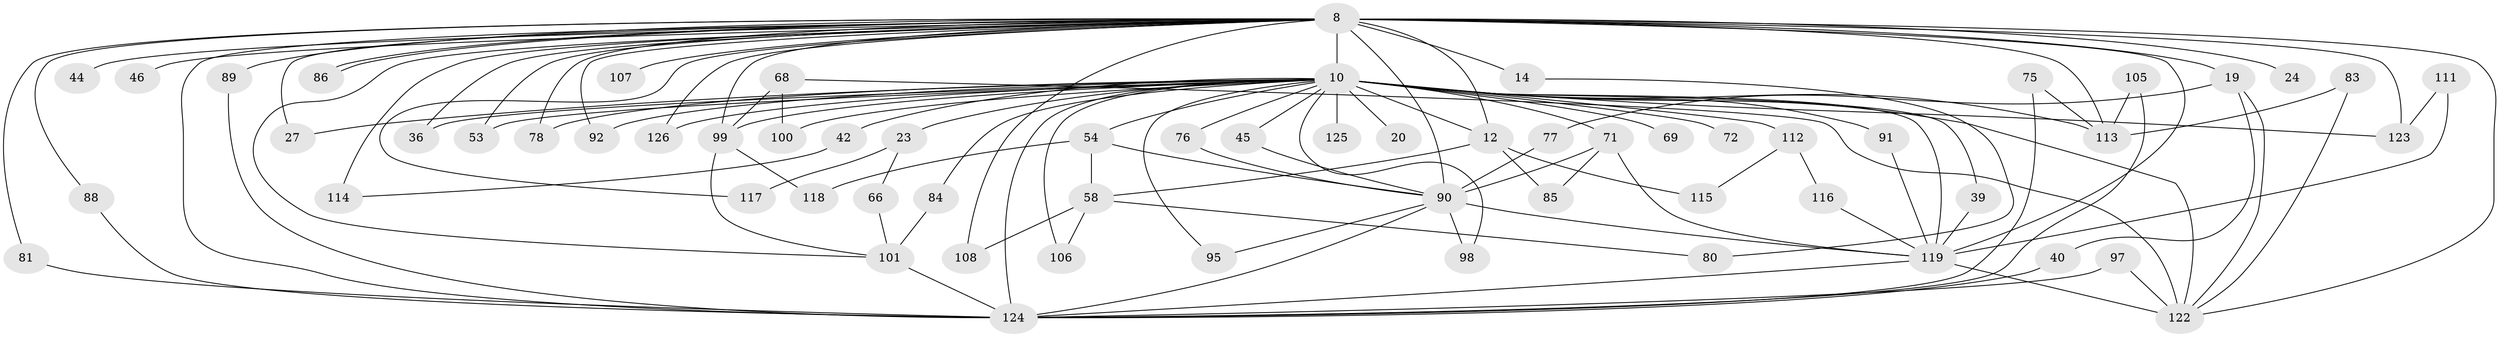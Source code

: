 // original degree distribution, {23: 0.007936507936507936, 25: 0.015873015873015872, 22: 0.023809523809523808, 20: 0.007936507936507936, 15: 0.023809523809523808, 27: 0.007936507936507936, 3: 0.23809523809523808, 5: 0.05555555555555555, 2: 0.5238095238095238, 7: 0.031746031746031744, 4: 0.047619047619047616, 8: 0.007936507936507936, 6: 0.007936507936507936}
// Generated by graph-tools (version 1.1) at 2025/48/03/04/25 21:48:56]
// undirected, 63 vertices, 116 edges
graph export_dot {
graph [start="1"]
  node [color=gray90,style=filled];
  8 [super="+5+6"];
  10 [super="+2+3"];
  12 [super="+11"];
  14;
  19;
  20;
  23;
  24;
  27;
  36;
  39;
  40;
  42;
  44;
  45;
  46;
  53;
  54;
  58;
  66;
  68;
  69;
  71 [super="+34"];
  72;
  75;
  76;
  77;
  78;
  80;
  81;
  83;
  84;
  85;
  86;
  88;
  89 [super="+56"];
  90 [super="+64+79+82"];
  91 [super="+15+13"];
  92;
  95;
  97 [super="+74"];
  98;
  99 [super="+22+26+28+94"];
  100 [super="+70"];
  101 [super="+62+96"];
  105;
  106 [super="+104"];
  107;
  108;
  111;
  112;
  113 [super="+31+41"];
  114 [super="+63"];
  115;
  116;
  117;
  118;
  119 [super="+110+9"];
  122 [super="+49+102+73+57"];
  123 [super="+121"];
  124 [super="+93+60+103"];
  125 [super="+29"];
  126 [super="+43+21"];
  8 -- 10 [weight=16];
  8 -- 24 [weight=2];
  8 -- 46 [weight=2];
  8 -- 81;
  8 -- 86;
  8 -- 86;
  8 -- 89 [weight=2];
  8 -- 90 [weight=6];
  8 -- 117;
  8 -- 123 [weight=4];
  8 -- 12;
  8 -- 101 [weight=2];
  8 -- 14 [weight=2];
  8 -- 78;
  8 -- 19 [weight=2];
  8 -- 92;
  8 -- 53;
  8 -- 88;
  8 -- 27;
  8 -- 36;
  8 -- 107;
  8 -- 44 [weight=2];
  8 -- 108;
  8 -- 113 [weight=3];
  8 -- 114 [weight=2];
  8 -- 119 [weight=10];
  8 -- 126 [weight=3];
  8 -- 99 [weight=3];
  8 -- 122;
  8 -- 124 [weight=3];
  10 -- 39;
  10 -- 42 [weight=2];
  10 -- 54;
  10 -- 69 [weight=2];
  10 -- 72;
  10 -- 23 [weight=2];
  10 -- 92;
  10 -- 98;
  10 -- 100 [weight=2];
  10 -- 45;
  10 -- 125 [weight=3];
  10 -- 113;
  10 -- 126;
  10 -- 91 [weight=3];
  10 -- 123 [weight=3];
  10 -- 99 [weight=2];
  10 -- 124 [weight=7];
  10 -- 106 [weight=2];
  10 -- 119 [weight=9];
  10 -- 122 [weight=4];
  10 -- 71 [weight=2];
  10 -- 12 [weight=2];
  10 -- 76;
  10 -- 78;
  10 -- 20;
  10 -- 84;
  10 -- 27;
  10 -- 95;
  10 -- 36;
  10 -- 112 [weight=2];
  10 -- 53;
  12 -- 58;
  12 -- 85;
  12 -- 115;
  14 -- 80;
  19 -- 40;
  19 -- 77;
  19 -- 122;
  23 -- 66;
  23 -- 117;
  39 -- 119;
  40 -- 124;
  42 -- 114;
  45 -- 90;
  54 -- 58;
  54 -- 118;
  54 -- 90;
  58 -- 80;
  58 -- 106;
  58 -- 108;
  66 -- 101;
  68 -- 100;
  68 -- 99;
  68 -- 122;
  71 -- 90;
  71 -- 85;
  71 -- 119;
  75 -- 113;
  75 -- 124;
  76 -- 90;
  77 -- 90;
  81 -- 124;
  83 -- 113;
  83 -- 122;
  84 -- 101;
  88 -- 124;
  89 -- 124;
  90 -- 98;
  90 -- 95;
  90 -- 119 [weight=2];
  90 -- 124;
  91 -- 119;
  97 -- 122 [weight=2];
  97 -- 124;
  99 -- 118;
  99 -- 101;
  101 -- 124 [weight=3];
  105 -- 113;
  105 -- 124;
  111 -- 123;
  111 -- 119;
  112 -- 115;
  112 -- 116;
  116 -- 119;
  119 -- 122 [weight=4];
  119 -- 124;
}
